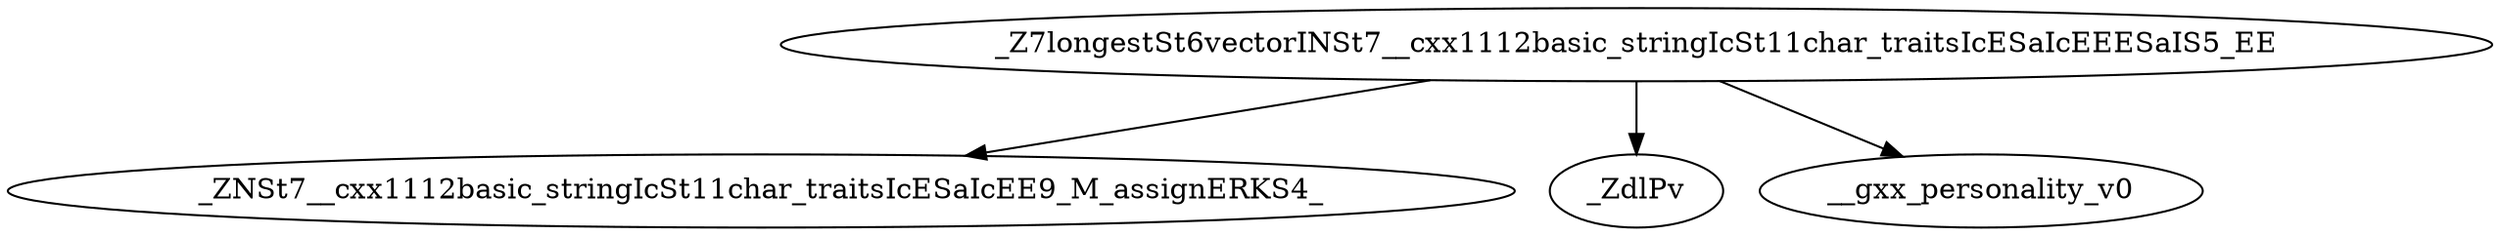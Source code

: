 digraph CallGraph {
    // Nodes
    _Z7longestSt6vectorINSt7__cxx1112basic_stringIcSt11char_traitsIcESaIcEEESaIS5_EE [label="_Z7longestSt6vectorINSt7__cxx1112basic_stringIcSt11char_traitsIcESaIcEEESaIS5_EE"];
    _ZNSt7__cxx1112basic_stringIcSt11char_traitsIcESaIcEE9_M_assignERKS4_ [label="_ZNSt7__cxx1112basic_stringIcSt11char_traitsIcESaIcEE9_M_assignERKS4_"];
    _ZdlPv [label="_ZdlPv"];
    __gxx_personality_v0 [label="__gxx_personality_v0"];

    // Edges
    _Z7longestSt6vectorINSt7__cxx1112basic_stringIcSt11char_traitsIcESaIcEEESaIS5_EE -> _ZNSt7__cxx1112basic_stringIcSt11char_traitsIcESaIcEE9_M_assignERKS4_;
    _Z7longestSt6vectorINSt7__cxx1112basic_stringIcSt11char_traitsIcESaIcEEESaIS5_EE -> _ZdlPv;
    _Z7longestSt6vectorINSt7__cxx1112basic_stringIcSt11char_traitsIcESaIcEEESaIS5_EE -> __gxx_personality_v0;
}